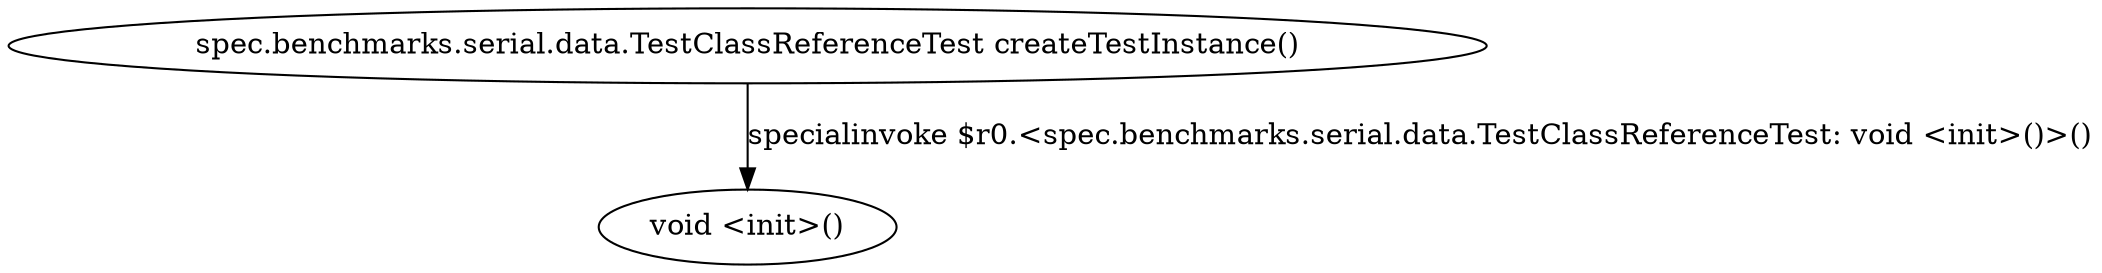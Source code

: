 digraph g {
1[label="void <init>()"]
0[label="spec.benchmarks.serial.data.TestClassReferenceTest createTestInstance()"]
0->1[label="specialinvoke $r0.<spec.benchmarks.serial.data.TestClassReferenceTest: void <init>()>()"]
}